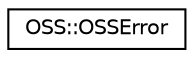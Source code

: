 digraph "类继承关系图"
{
  edge [fontname="Helvetica",fontsize="10",labelfontname="Helvetica",labelfontsize="10"];
  node [fontname="Helvetica",fontsize="10",shape=record];
  rankdir="LR";
  Node1 [label="OSS::OSSError",height=0.2,width=0.4,color="black", fillcolor="white", style="filled",URL="$class_o_s_s_1_1_o_s_s_error.html"];
}
